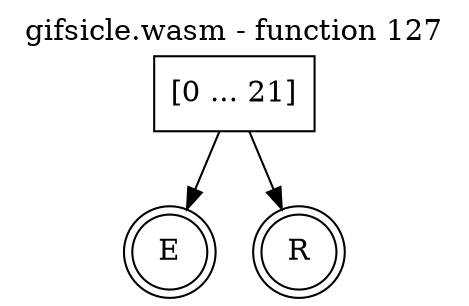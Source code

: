 digraph finite_state_machine {
    label = "gifsicle.wasm - function 127"
    labelloc =  t
    labelfontsize = 16
    labelfontcolor = black
    labelfontname = "Helvetica"
    node [shape = doublecircle]; E R ;
    node [shape = box];
    node [shape=box, color=black, style=solid] 0[label="[0 ... 21]"]
    0 -> E;
    0 -> R;
}
